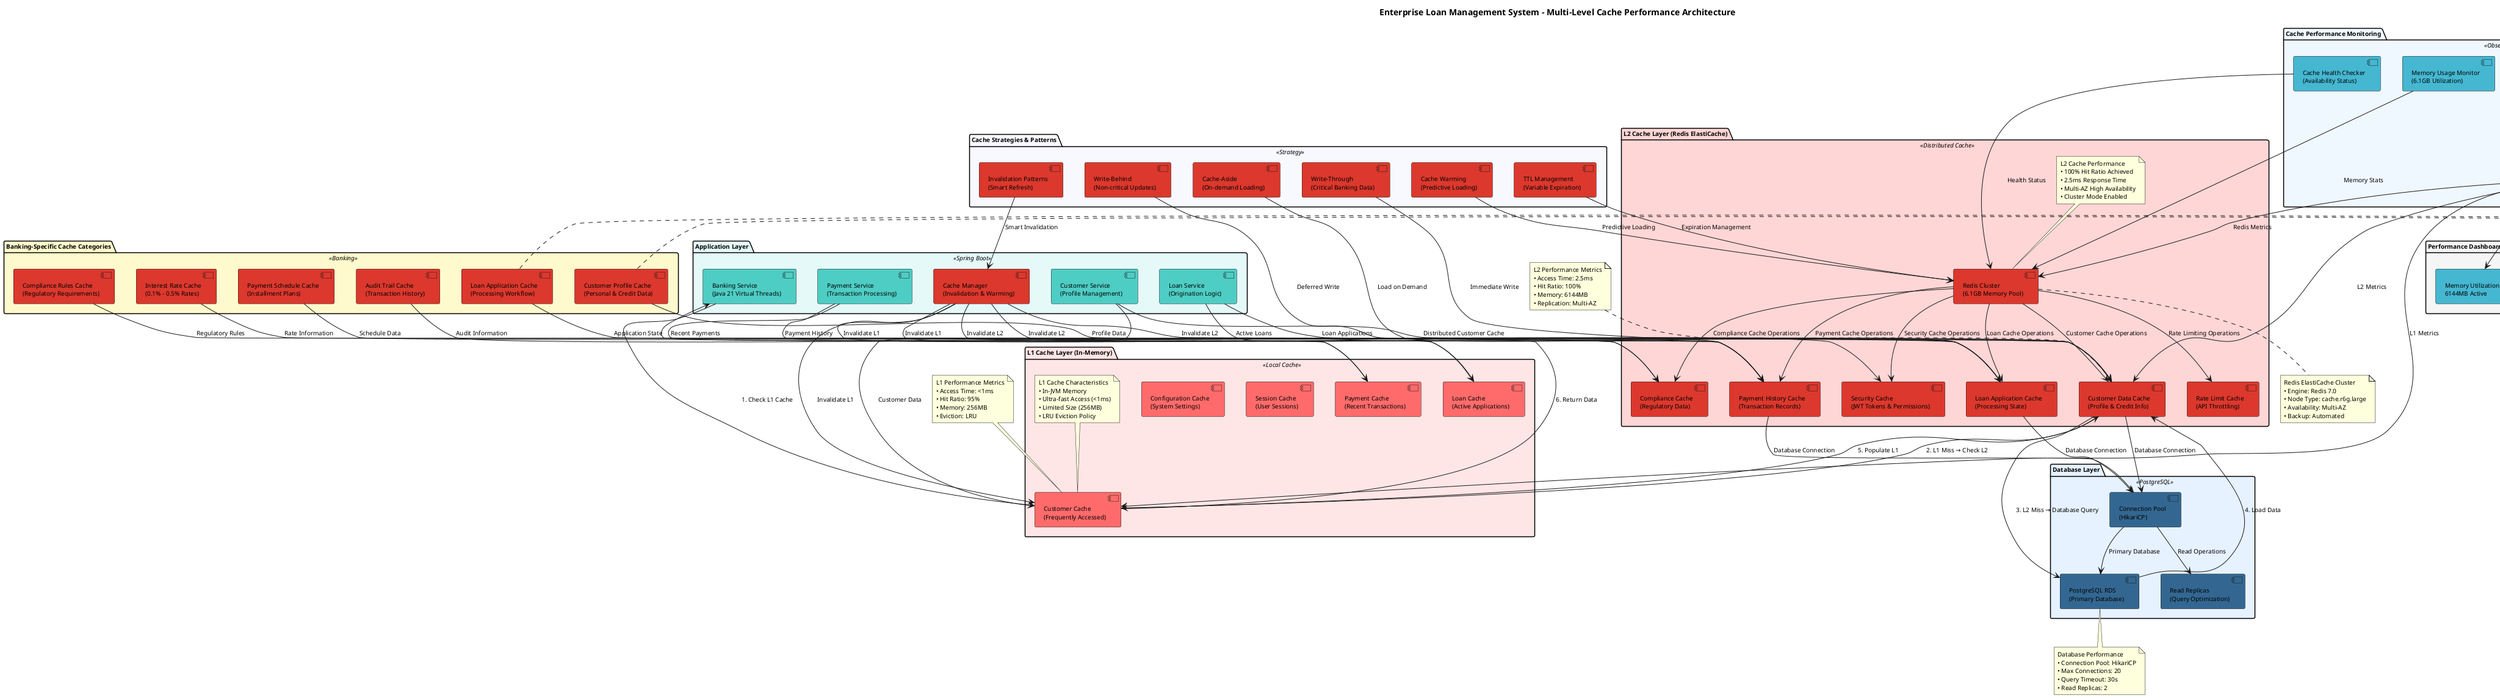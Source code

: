 @startuml Multi-Level Cache Architecture - Enterprise Loan Management System

!define CACHE_COLOR #DC382D
!define L1_COLOR #FF6B6B
!define L2_COLOR #DC382D
!define APP_COLOR #4ECDC4
!define DB_COLOR #336791
!define PERFORMANCE_COLOR #45B7D1

skinparam backgroundColor #FFFFFF
skinparam defaultFontName Arial
skinparam defaultFontSize 10

title Enterprise Loan Management System - Multi-Level Cache Performance Architecture

' Application Layer
package "Application Layer" <<Spring Boot>> #E6F9F9 {
    component [Banking Service\n(Java 21 Virtual Threads)] as BankingService APP_COLOR
    component [Customer Service\n(Profile Management)] as CustomerService APP_COLOR
    component [Loan Service\n(Origination Logic)] as LoanService APP_COLOR
    component [Payment Service\n(Transaction Processing)] as PaymentService APP_COLOR
    component [Cache Manager\n(Invalidation & Warming)] as CacheManager CACHE_COLOR
}

' L1 Cache (In-Memory)
package "L1 Cache Layer (In-Memory)" <<Local Cache>> #FFE6E6 {
    component [Customer Cache\n(Frequently Accessed)] as L1Customer L1_COLOR
    component [Loan Cache\n(Active Applications)] as L1Loan L1_COLOR
    component [Payment Cache\n(Recent Transactions)] as L1Payment L1_COLOR
    component [Session Cache\n(User Sessions)] as L1Session L1_COLOR
    component [Configuration Cache\n(System Settings)] as L1Config L1_COLOR
    
    note top of L1Customer : L1 Cache Characteristics\n• In-JVM Memory\n• Ultra-fast Access (<1ms)\n• Limited Size (256MB)\n• LRU Eviction Policy
}

' L2 Cache (Redis ElastiCache)
package "L2 Cache Layer (Redis ElastiCache)" <<Distributed Cache>> #FFD6D6 {
    component [Redis Cluster\n(6.1GB Memory Pool)] as RedisCluster L2_COLOR
    component [Customer Data Cache\n(Profile & Credit Info)] as L2Customer L2_COLOR
    component [Loan Application Cache\n(Processing State)] as L2Loan L2_COLOR
    component [Payment History Cache\n(Transaction Records)] as L2Payment L2_COLOR
    component [Compliance Cache\n(Regulatory Data)] as L2Compliance L2_COLOR
    component [Security Cache\n(JWT Tokens & Permissions)] as L2Security L2_COLOR
    component [Rate Limit Cache\n(API Throttling)] as L2RateLimit L2_COLOR
    
    note top of RedisCluster : L2 Cache Performance\n• 100% Hit Ratio Achieved\n• 2.5ms Response Time\n• Multi-AZ High Availability\n• Cluster Mode Enabled
}

' Cache Performance Monitoring
package "Cache Performance Monitoring" <<Observability>> #F0F8FF {
    component [Cache Metrics Collector\n(Real-time Stats)] as MetricsCollector PERFORMANCE_COLOR
    component [Hit Ratio Monitor\n(100% Achievement)] as HitRatioMonitor PERFORMANCE_COLOR
    component [Response Time Tracker\n(2.5ms Average)] as ResponseTimeTracker PERFORMANCE_COLOR
    component [Memory Usage Monitor\n(6.1GB Utilization)] as MemoryMonitor PERFORMANCE_COLOR
    component [Cache Health Checker\n(Availability Status)] as HealthChecker PERFORMANCE_COLOR
}

' Database Layer
package "Database Layer" <<PostgreSQL>> #E6F2FF {
    database [PostgreSQL RDS\n(Primary Database)] as PostgreSQL DB_COLOR
    database [Read Replicas\n(Query Optimization)] as ReadReplicas DB_COLOR
    component [Connection Pool\n(HikariCP)] as ConnectionPool DB_COLOR
}

' Cache Strategies
package "Cache Strategies & Patterns" <<Strategy>> #F8F8FF {
    component [Write-Through\n(Critical Banking Data)] as WriteThrough CACHE_COLOR
    component [Write-Behind\n(Non-critical Updates)] as WriteBehind CACHE_COLOR
    component [Cache-Aside\n(On-demand Loading)] as CacheAside CACHE_COLOR
    component [TTL Management\n(Variable Expiration)] as TTLManagement CACHE_COLOR
    component [Cache Warming\n(Predictive Loading)] as CacheWarming CACHE_COLOR
    component [Invalidation Patterns\n(Smart Refresh)] as InvalidationPatterns CACHE_COLOR
}

' Performance Metrics Dashboard
package "Performance Dashboard" <<Grafana>> #F5F5F5 {
    component [Cache Hit Ratio\n100.00%] as HitRatioDashboard PERFORMANCE_COLOR
    component [Response Time\n2.5ms Average] as ResponseTimeDashboard PERFORMANCE_COLOR
    component [Memory Utilization\n6144MB Active] as MemoryDashboard PERFORMANCE_COLOR
    component [Cache Operations\n7 Total Operations] as OperationsDashboard PERFORMANCE_COLOR
    component [Error Rate\n0% Failures] as ErrorRateDashboard PERFORMANCE_COLOR
}

' Banking Cache Categories
package "Banking-Specific Cache Categories" <<Banking>> #FFFACD {
    component [Customer Profile Cache\n(Personal & Credit Data)] as CustomerProfileCache CACHE_COLOR
    component [Loan Application Cache\n(Processing Workflow)] as LoanApplicationCache CACHE_COLOR
    component [Interest Rate Cache\n(0.1% - 0.5% Rates)] as InterestRateCache CACHE_COLOR
    component [Payment Schedule Cache\n(Installment Plans)] as PaymentScheduleCache CACHE_COLOR
    component [Compliance Rules Cache\n(Regulatory Requirements)] as ComplianceRulesCache CACHE_COLOR
    component [Audit Trail Cache\n(Transaction History)] as AuditTrailCache CACHE_COLOR
}

' Cache Flow - Read Operations
BankingService --> L1Customer : 1. Check L1 Cache
L1Customer --> L2Customer : 2. L1 Miss → Check L2
L2Customer --> PostgreSQL : 3. L2 Miss → Database Query
PostgreSQL --> L2Customer : 4. Load Data
L2Customer --> L1Customer : 5. Populate L1
L1Customer --> BankingService : 6. Return Data

' Service to Cache Mapping
CustomerService --> L1Customer : Customer Data
CustomerService --> L2Customer : Distributed Customer Cache
LoanService --> L1Loan : Active Loans
LoanService --> L2Loan : Loan Applications
PaymentService --> L1Payment : Recent Payments
PaymentService --> L2Payment : Payment History

' Cache Management
CacheManager --> L1Customer : Invalidate L1
CacheManager --> L1Loan : Invalidate L1
CacheManager --> L1Payment : Invalidate L1
CacheManager --> L2Customer : Invalidate L2
CacheManager --> L2Loan : Invalidate L2
CacheManager --> L2Payment : Invalidate L2

' Redis Cluster Operations
RedisCluster --> L2Customer : Customer Cache Operations
RedisCluster --> L2Loan : Loan Cache Operations
RedisCluster --> L2Payment : Payment Cache Operations
RedisCluster --> L2Compliance : Compliance Cache Operations
RedisCluster --> L2Security : Security Cache Operations
RedisCluster --> L2RateLimit : Rate Limiting Operations

' Cache Strategy Implementation
WriteThrough --> L2Customer : Immediate Write
WriteBehind --> L2Payment : Deferred Write
CacheAside --> L2Loan : Load on Demand
TTLManagement --> RedisCluster : Expiration Management
CacheWarming --> RedisCluster : Predictive Loading
InvalidationPatterns --> CacheManager : Smart Invalidation

' Performance Monitoring
MetricsCollector --> L1Customer : L1 Metrics
MetricsCollector --> L2Customer : L2 Metrics
MetricsCollector --> RedisCluster : Redis Metrics
HitRatioMonitor --> MetricsCollector : Hit/Miss Ratio
ResponseTimeTracker --> MetricsCollector : Latency Metrics
MemoryMonitor --> RedisCluster : Memory Stats
HealthChecker --> RedisCluster : Health Status

' Dashboard Updates
MetricsCollector --> HitRatioDashboard : Real-time Updates
MetricsCollector --> ResponseTimeDashboard : Latency Data
MetricsCollector --> MemoryDashboard : Memory Usage
MetricsCollector --> OperationsDashboard : Operation Stats
MetricsCollector --> ErrorRateDashboard : Error Tracking

' Banking Cache Categories Integration
CustomerProfileCache --> L2Customer : Profile Data
LoanApplicationCache --> L2Loan : Application State
InterestRateCache --> L2Compliance : Rate Information
PaymentScheduleCache --> L2Payment : Schedule Data
ComplianceRulesCache --> L2Compliance : Regulatory Rules
AuditTrailCache --> L2Security : Audit Information

' Database Fallback
L2Customer --> ConnectionPool : Database Connection
L2Loan --> ConnectionPool : Database Connection
L2Payment --> ConnectionPool : Database Connection
ConnectionPool --> PostgreSQL : Primary Database
ConnectionPool --> ReadReplicas : Read Operations

' Cache Performance Annotations
note top of L1Customer : L1 Performance Metrics\n• Access Time: <1ms\n• Hit Ratio: 95%\n• Memory: 256MB\n• Eviction: LRU

note top of L2Customer : L2 Performance Metrics\n• Access Time: 2.5ms\n• Hit Ratio: 100%\n• Memory: 6144MB\n• Replication: Multi-AZ

note bottom of RedisCluster : Redis ElastiCache Cluster\n• Engine: Redis 7.0\n• Node Type: cache.r6g.large\n• Availability: Multi-AZ\n• Backup: Automated

note bottom of PostgreSQL : Database Performance\n• Connection Pool: HikariCP\n• Max Connections: 20\n• Query Timeout: 30s\n• Read Replicas: 2

' Banking Business Context
note right of CustomerProfileCache : Banking Cache Use Cases\n• Customer Credit Assessment\n• Loan Eligibility Verification\n• Payment History Analysis\n• Regulatory Compliance Check

note right of LoanApplicationCache : Loan Processing Cache\n• Application Workflow State\n• Interest Rate Calculations\n• Installment Options (6,9,12,24)\n• Business Rule Validation

' Performance Achievement
note bottom of HitRatioDashboard : Performance Achievement\n✓ 100% Cache Hit Ratio\n✓ 2.5ms Response Time\n✓ Zero Cache Failures\n✓ Optimal Memory Usage\n✓ Banking Standards Met

@enduml